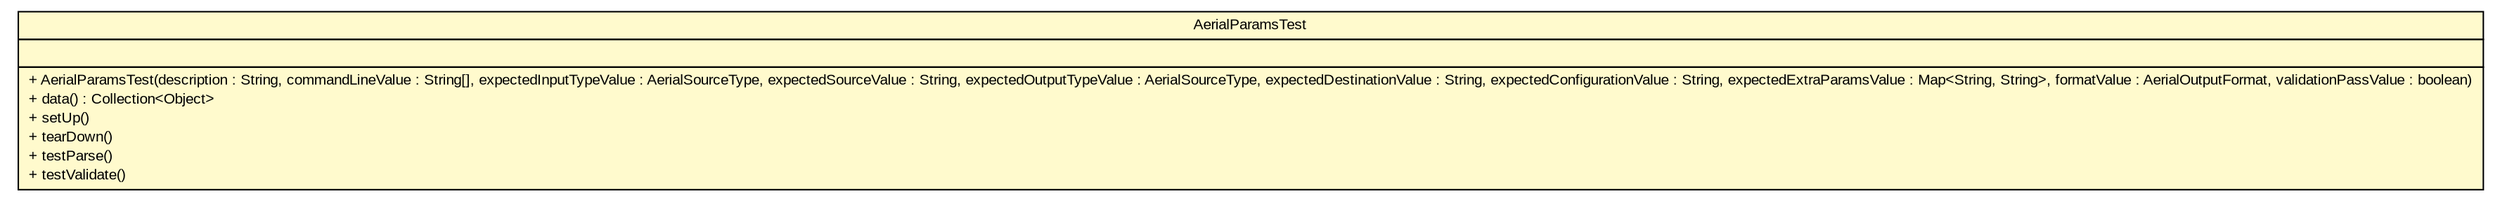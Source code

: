 #!/usr/local/bin/dot
#
# Class diagram 
# Generated by UMLGraph version R5_6 (http://www.umlgraph.org/)
#

digraph G {
	edge [fontname="arial",fontsize=10,labelfontname="arial",labelfontsize=10];
	node [fontname="arial",fontsize=10,shape=plaintext];
	nodesep=0.25;
	ranksep=0.5;
	// com.github.mkolisnyk.aerial.core.AerialParamsTest
	c847 [label=<<table title="com.github.mkolisnyk.aerial.core.AerialParamsTest" border="0" cellborder="1" cellspacing="0" cellpadding="2" port="p" bgcolor="lemonChiffon" href="./AerialParamsTest.html">
		<tr><td><table border="0" cellspacing="0" cellpadding="1">
<tr><td align="center" balign="center"> AerialParamsTest </td></tr>
		</table></td></tr>
		<tr><td><table border="0" cellspacing="0" cellpadding="1">
<tr><td align="left" balign="left">  </td></tr>
		</table></td></tr>
		<tr><td><table border="0" cellspacing="0" cellpadding="1">
<tr><td align="left" balign="left"> + AerialParamsTest(description : String, commandLineValue : String[], expectedInputTypeValue : AerialSourceType, expectedSourceValue : String, expectedOutputTypeValue : AerialSourceType, expectedDestinationValue : String, expectedConfigurationValue : String, expectedExtraParamsValue : Map&lt;String, String&gt;, formatValue : AerialOutputFormat, validationPassValue : boolean) </td></tr>
<tr><td align="left" balign="left"> + data() : Collection&lt;Object&gt; </td></tr>
<tr><td align="left" balign="left"> + setUp() </td></tr>
<tr><td align="left" balign="left"> + tearDown() </td></tr>
<tr><td align="left" balign="left"> + testParse() </td></tr>
<tr><td align="left" balign="left"> + testValidate() </td></tr>
		</table></td></tr>
		</table>>, URL="./AerialParamsTest.html", fontname="arial", fontcolor="black", fontsize=10.0];
}


